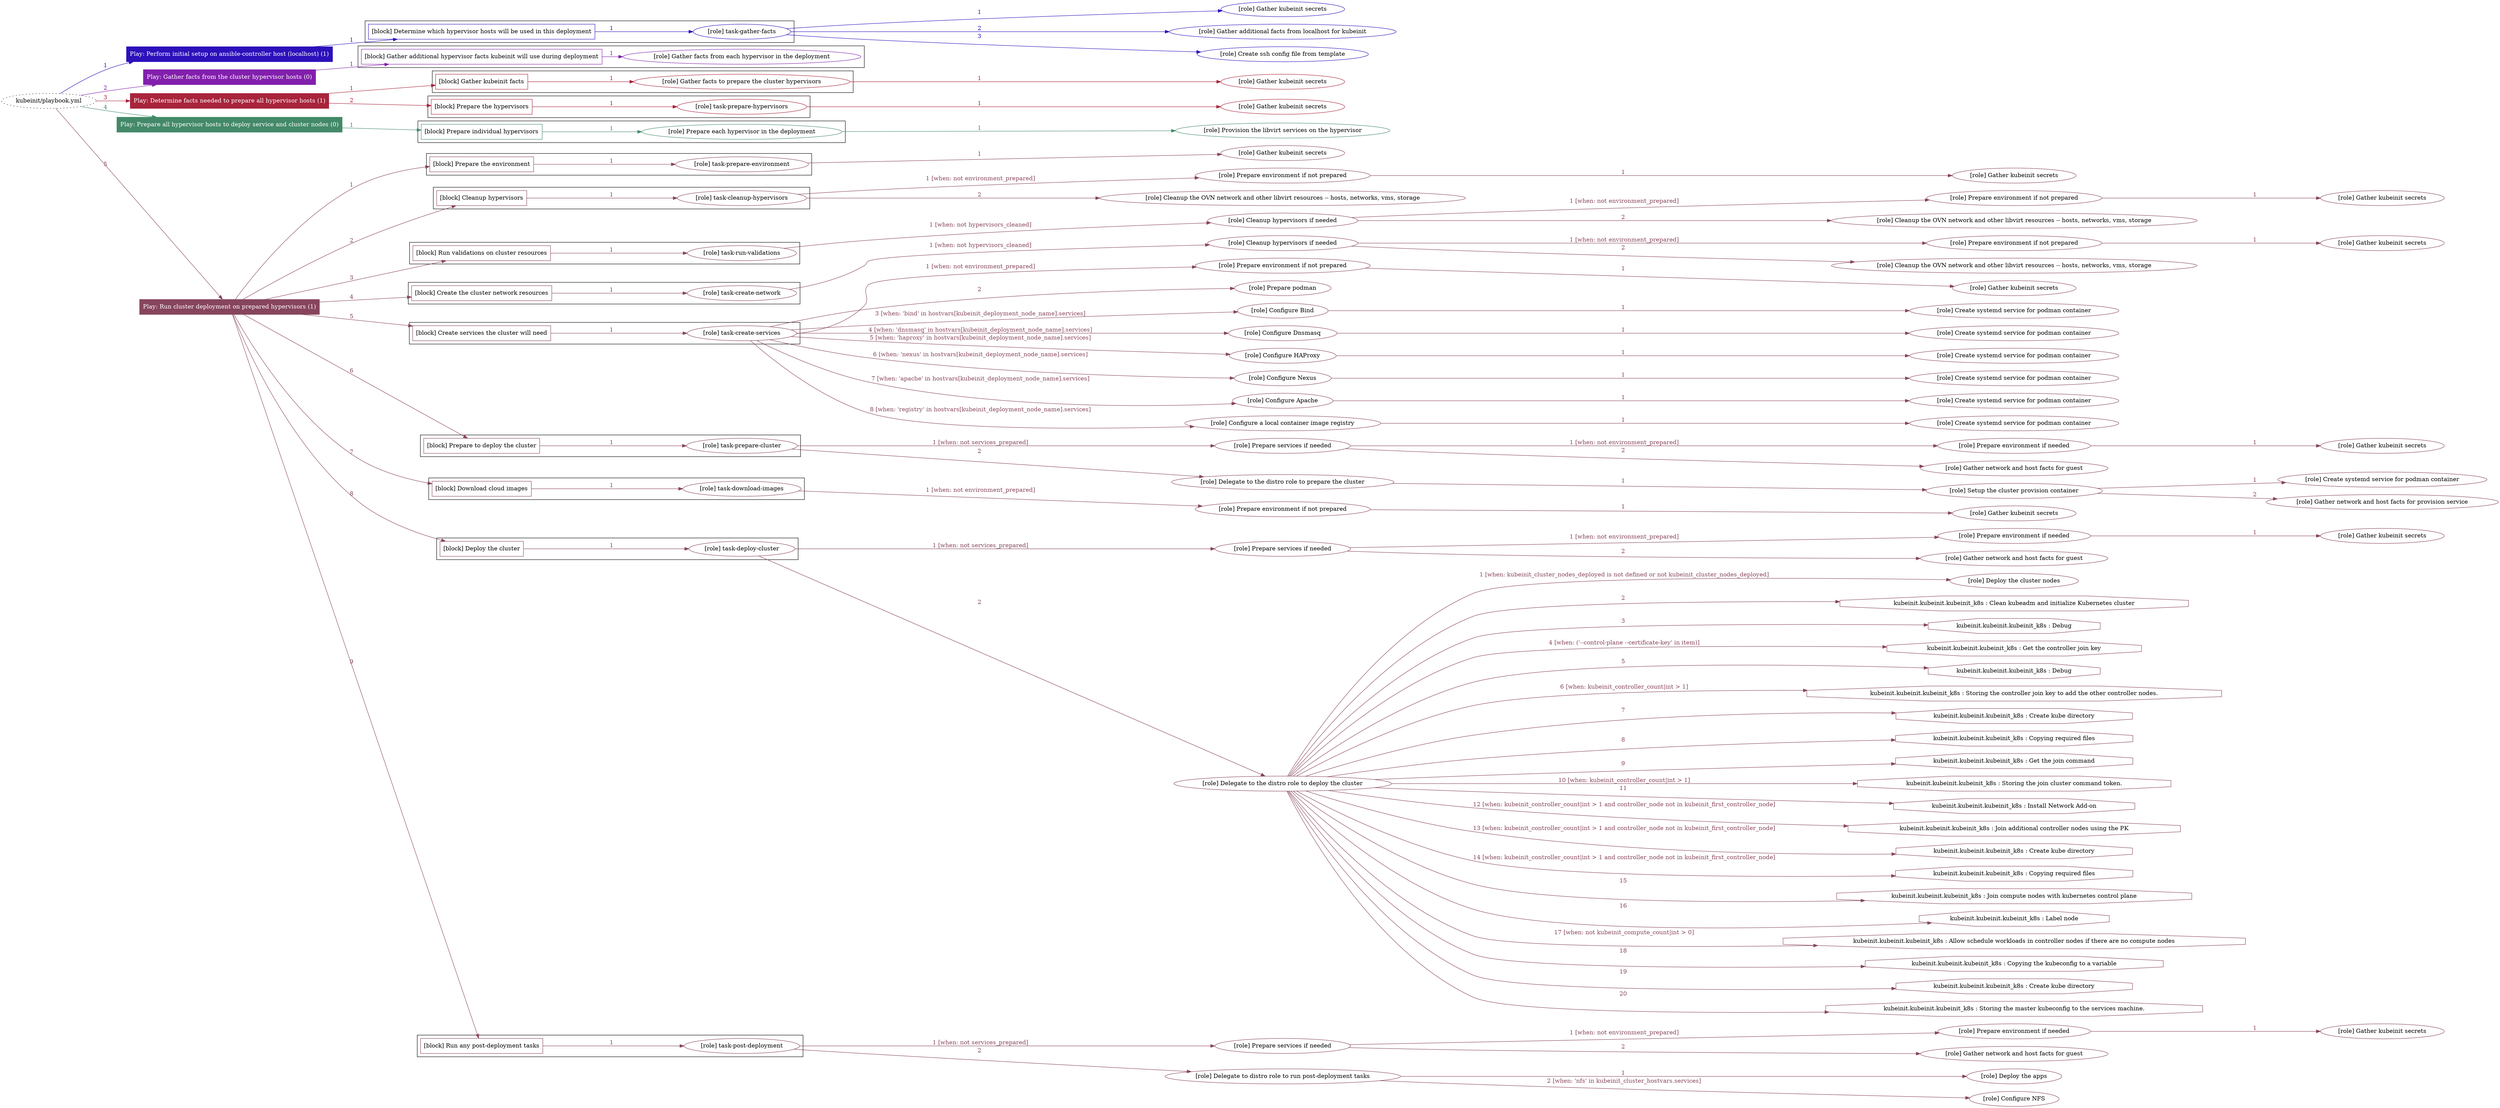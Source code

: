 digraph {
	graph [concentrate=true ordering=in rankdir=LR ratio=fill]
	edge [esep=5 sep=10]
	"kubeinit/playbook.yml" [URL="/home/runner/work/kubeinit/kubeinit/kubeinit/playbook.yml" id=playbook_2d83f5f8 style=dotted]
	play_a0d05fc1 [label="Play: Perform initial setup on ansible-controller host (localhost) (1)" URL="/home/runner/work/kubeinit/kubeinit/kubeinit/playbook.yml" color="#2c11bb" fontcolor="#ffffff" id=play_a0d05fc1 shape=box style=filled tooltip=localhost]
	"kubeinit/playbook.yml" -> play_a0d05fc1 [label="1 " color="#2c11bb" fontcolor="#2c11bb" id=edge_9d9f3044 labeltooltip="1 " tooltip="1 "]
	subgraph "Gather kubeinit secrets" {
		role_07b93424 [label="[role] Gather kubeinit secrets" URL="/home/runner/.ansible/collections/ansible_collections/kubeinit/kubeinit/roles/kubeinit_prepare/tasks/build_hypervisors_group.yml" color="#2c11bb" id=role_07b93424 tooltip="Gather kubeinit secrets"]
	}
	subgraph "Gather additional facts from localhost for kubeinit" {
		role_f9dc4fc7 [label="[role] Gather additional facts from localhost for kubeinit" URL="/home/runner/.ansible/collections/ansible_collections/kubeinit/kubeinit/roles/kubeinit_prepare/tasks/build_hypervisors_group.yml" color="#2c11bb" id=role_f9dc4fc7 tooltip="Gather additional facts from localhost for kubeinit"]
	}
	subgraph "Create ssh config file from template" {
		role_f15b24c5 [label="[role] Create ssh config file from template" URL="/home/runner/.ansible/collections/ansible_collections/kubeinit/kubeinit/roles/kubeinit_prepare/tasks/build_hypervisors_group.yml" color="#2c11bb" id=role_f15b24c5 tooltip="Create ssh config file from template"]
	}
	subgraph "task-gather-facts" {
		role_88dbc8b0 [label="[role] task-gather-facts" URL="/home/runner/work/kubeinit/kubeinit/kubeinit/playbook.yml" color="#2c11bb" id=role_88dbc8b0 tooltip="task-gather-facts"]
		role_88dbc8b0 -> role_07b93424 [label="1 " color="#2c11bb" fontcolor="#2c11bb" id=edge_a3c3baad labeltooltip="1 " tooltip="1 "]
		role_88dbc8b0 -> role_f9dc4fc7 [label="2 " color="#2c11bb" fontcolor="#2c11bb" id=edge_1ccc86f2 labeltooltip="2 " tooltip="2 "]
		role_88dbc8b0 -> role_f15b24c5 [label="3 " color="#2c11bb" fontcolor="#2c11bb" id=edge_7174a22e labeltooltip="3 " tooltip="3 "]
	}
	subgraph "Play: Perform initial setup on ansible-controller host (localhost) (1)" {
		play_a0d05fc1 -> block_1c32100d [label=1 color="#2c11bb" fontcolor="#2c11bb" id=edge_189b2ed3 labeltooltip=1 tooltip=1]
		subgraph cluster_block_1c32100d {
			block_1c32100d [label="[block] Determine which hypervisor hosts will be used in this deployment" URL="/home/runner/work/kubeinit/kubeinit/kubeinit/playbook.yml" color="#2c11bb" id=block_1c32100d labeltooltip="Determine which hypervisor hosts will be used in this deployment" shape=box tooltip="Determine which hypervisor hosts will be used in this deployment"]
			block_1c32100d -> role_88dbc8b0 [label="1 " color="#2c11bb" fontcolor="#2c11bb" id=edge_b20e49f1 labeltooltip="1 " tooltip="1 "]
		}
	}
	play_17e997bf [label="Play: Gather facts from the cluster hypervisor hosts (0)" URL="/home/runner/work/kubeinit/kubeinit/kubeinit/playbook.yml" color="#821fad" fontcolor="#ffffff" id=play_17e997bf shape=box style=filled tooltip="Play: Gather facts from the cluster hypervisor hosts (0)"]
	"kubeinit/playbook.yml" -> play_17e997bf [label="2 " color="#821fad" fontcolor="#821fad" id=edge_223d1815 labeltooltip="2 " tooltip="2 "]
	subgraph "Gather facts from each hypervisor in the deployment" {
		role_d5d0763c [label="[role] Gather facts from each hypervisor in the deployment" URL="/home/runner/work/kubeinit/kubeinit/kubeinit/playbook.yml" color="#821fad" id=role_d5d0763c tooltip="Gather facts from each hypervisor in the deployment"]
	}
	subgraph "Play: Gather facts from the cluster hypervisor hosts (0)" {
		play_17e997bf -> block_a56e9355 [label=1 color="#821fad" fontcolor="#821fad" id=edge_32e483e7 labeltooltip=1 tooltip=1]
		subgraph cluster_block_a56e9355 {
			block_a56e9355 [label="[block] Gather additional hypervisor facts kubeinit will use during deployment" URL="/home/runner/work/kubeinit/kubeinit/kubeinit/playbook.yml" color="#821fad" id=block_a56e9355 labeltooltip="Gather additional hypervisor facts kubeinit will use during deployment" shape=box tooltip="Gather additional hypervisor facts kubeinit will use during deployment"]
			block_a56e9355 -> role_d5d0763c [label="1 " color="#821fad" fontcolor="#821fad" id=edge_cf7925b8 labeltooltip="1 " tooltip="1 "]
		}
	}
	play_71b67faa [label="Play: Determine facts needed to prepare all hypervisor hosts (1)" URL="/home/runner/work/kubeinit/kubeinit/kubeinit/playbook.yml" color="#a8243b" fontcolor="#ffffff" id=play_71b67faa shape=box style=filled tooltip=localhost]
	"kubeinit/playbook.yml" -> play_71b67faa [label="3 " color="#a8243b" fontcolor="#a8243b" id=edge_5564cc2c labeltooltip="3 " tooltip="3 "]
	subgraph "Gather kubeinit secrets" {
		role_88f11e4b [label="[role] Gather kubeinit secrets" URL="/home/runner/.ansible/collections/ansible_collections/kubeinit/kubeinit/roles/kubeinit_prepare/tasks/gather_kubeinit_facts.yml" color="#a8243b" id=role_88f11e4b tooltip="Gather kubeinit secrets"]
	}
	subgraph "Gather facts to prepare the cluster hypervisors" {
		role_7e49c768 [label="[role] Gather facts to prepare the cluster hypervisors" URL="/home/runner/work/kubeinit/kubeinit/kubeinit/playbook.yml" color="#a8243b" id=role_7e49c768 tooltip="Gather facts to prepare the cluster hypervisors"]
		role_7e49c768 -> role_88f11e4b [label="1 " color="#a8243b" fontcolor="#a8243b" id=edge_661c7285 labeltooltip="1 " tooltip="1 "]
	}
	subgraph "Gather kubeinit secrets" {
		role_976cb02d [label="[role] Gather kubeinit secrets" URL="/home/runner/.ansible/collections/ansible_collections/kubeinit/kubeinit/roles/kubeinit_prepare/tasks/gather_kubeinit_facts.yml" color="#a8243b" id=role_976cb02d tooltip="Gather kubeinit secrets"]
	}
	subgraph "task-prepare-hypervisors" {
		role_a62a1781 [label="[role] task-prepare-hypervisors" URL="/home/runner/work/kubeinit/kubeinit/kubeinit/playbook.yml" color="#a8243b" id=role_a62a1781 tooltip="task-prepare-hypervisors"]
		role_a62a1781 -> role_976cb02d [label="1 " color="#a8243b" fontcolor="#a8243b" id=edge_6bc4a548 labeltooltip="1 " tooltip="1 "]
	}
	subgraph "Play: Determine facts needed to prepare all hypervisor hosts (1)" {
		play_71b67faa -> block_aa35049b [label=1 color="#a8243b" fontcolor="#a8243b" id=edge_b4bd4417 labeltooltip=1 tooltip=1]
		subgraph cluster_block_aa35049b {
			block_aa35049b [label="[block] Gather kubeinit facts" URL="/home/runner/work/kubeinit/kubeinit/kubeinit/playbook.yml" color="#a8243b" id=block_aa35049b labeltooltip="Gather kubeinit facts" shape=box tooltip="Gather kubeinit facts"]
			block_aa35049b -> role_7e49c768 [label="1 " color="#a8243b" fontcolor="#a8243b" id=edge_fa7bc502 labeltooltip="1 " tooltip="1 "]
		}
		play_71b67faa -> block_faebf6f5 [label=2 color="#a8243b" fontcolor="#a8243b" id=edge_3fd60c9f labeltooltip=2 tooltip=2]
		subgraph cluster_block_faebf6f5 {
			block_faebf6f5 [label="[block] Prepare the hypervisors" URL="/home/runner/work/kubeinit/kubeinit/kubeinit/playbook.yml" color="#a8243b" id=block_faebf6f5 labeltooltip="Prepare the hypervisors" shape=box tooltip="Prepare the hypervisors"]
			block_faebf6f5 -> role_a62a1781 [label="1 " color="#a8243b" fontcolor="#a8243b" id=edge_b4c33ad2 labeltooltip="1 " tooltip="1 "]
		}
	}
	play_c5869bae [label="Play: Prepare all hypervisor hosts to deploy service and cluster nodes (0)" URL="/home/runner/work/kubeinit/kubeinit/kubeinit/playbook.yml" color="#438969" fontcolor="#ffffff" id=play_c5869bae shape=box style=filled tooltip="Play: Prepare all hypervisor hosts to deploy service and cluster nodes (0)"]
	"kubeinit/playbook.yml" -> play_c5869bae [label="4 " color="#438969" fontcolor="#438969" id=edge_8ce2dd33 labeltooltip="4 " tooltip="4 "]
	subgraph "Provision the libvirt services on the hypervisor" {
		role_17af43ba [label="[role] Provision the libvirt services on the hypervisor" URL="/home/runner/.ansible/collections/ansible_collections/kubeinit/kubeinit/roles/kubeinit_prepare/tasks/prepare_hypervisor.yml" color="#438969" id=role_17af43ba tooltip="Provision the libvirt services on the hypervisor"]
	}
	subgraph "Prepare each hypervisor in the deployment" {
		role_9976ccf7 [label="[role] Prepare each hypervisor in the deployment" URL="/home/runner/work/kubeinit/kubeinit/kubeinit/playbook.yml" color="#438969" id=role_9976ccf7 tooltip="Prepare each hypervisor in the deployment"]
		role_9976ccf7 -> role_17af43ba [label="1 " color="#438969" fontcolor="#438969" id=edge_01e0f889 labeltooltip="1 " tooltip="1 "]
	}
	subgraph "Play: Prepare all hypervisor hosts to deploy service and cluster nodes (0)" {
		play_c5869bae -> block_ce6047bc [label=1 color="#438969" fontcolor="#438969" id=edge_056b8d0b labeltooltip=1 tooltip=1]
		subgraph cluster_block_ce6047bc {
			block_ce6047bc [label="[block] Prepare individual hypervisors" URL="/home/runner/work/kubeinit/kubeinit/kubeinit/playbook.yml" color="#438969" id=block_ce6047bc labeltooltip="Prepare individual hypervisors" shape=box tooltip="Prepare individual hypervisors"]
			block_ce6047bc -> role_9976ccf7 [label="1 " color="#438969" fontcolor="#438969" id=edge_43ffd4bf labeltooltip="1 " tooltip="1 "]
		}
	}
	play_f0c3fc6c [label="Play: Run cluster deployment on prepared hypervisors (1)" URL="/home/runner/work/kubeinit/kubeinit/kubeinit/playbook.yml" color="#87455d" fontcolor="#ffffff" id=play_f0c3fc6c shape=box style=filled tooltip=localhost]
	"kubeinit/playbook.yml" -> play_f0c3fc6c [label="5 " color="#87455d" fontcolor="#87455d" id=edge_36c75e38 labeltooltip="5 " tooltip="5 "]
	subgraph "Gather kubeinit secrets" {
		role_1e14e89e [label="[role] Gather kubeinit secrets" URL="/home/runner/.ansible/collections/ansible_collections/kubeinit/kubeinit/roles/kubeinit_prepare/tasks/gather_kubeinit_facts.yml" color="#87455d" id=role_1e14e89e tooltip="Gather kubeinit secrets"]
	}
	subgraph "task-prepare-environment" {
		role_b7025a02 [label="[role] task-prepare-environment" URL="/home/runner/work/kubeinit/kubeinit/kubeinit/playbook.yml" color="#87455d" id=role_b7025a02 tooltip="task-prepare-environment"]
		role_b7025a02 -> role_1e14e89e [label="1 " color="#87455d" fontcolor="#87455d" id=edge_42e0fbcc labeltooltip="1 " tooltip="1 "]
	}
	subgraph "Gather kubeinit secrets" {
		role_249eaa68 [label="[role] Gather kubeinit secrets" URL="/home/runner/.ansible/collections/ansible_collections/kubeinit/kubeinit/roles/kubeinit_prepare/tasks/gather_kubeinit_facts.yml" color="#87455d" id=role_249eaa68 tooltip="Gather kubeinit secrets"]
	}
	subgraph "Prepare environment if not prepared" {
		role_7909e785 [label="[role] Prepare environment if not prepared" URL="/home/runner/.ansible/collections/ansible_collections/kubeinit/kubeinit/roles/kubeinit_prepare/tasks/cleanup_hypervisors.yml" color="#87455d" id=role_7909e785 tooltip="Prepare environment if not prepared"]
		role_7909e785 -> role_249eaa68 [label="1 " color="#87455d" fontcolor="#87455d" id=edge_10490833 labeltooltip="1 " tooltip="1 "]
	}
	subgraph "Cleanup the OVN network and other libvirt resources -- hosts, networks, vms, storage" {
		role_1281aa59 [label="[role] Cleanup the OVN network and other libvirt resources -- hosts, networks, vms, storage" URL="/home/runner/.ansible/collections/ansible_collections/kubeinit/kubeinit/roles/kubeinit_prepare/tasks/cleanup_hypervisors.yml" color="#87455d" id=role_1281aa59 tooltip="Cleanup the OVN network and other libvirt resources -- hosts, networks, vms, storage"]
	}
	subgraph "task-cleanup-hypervisors" {
		role_3ea5ff71 [label="[role] task-cleanup-hypervisors" URL="/home/runner/work/kubeinit/kubeinit/kubeinit/playbook.yml" color="#87455d" id=role_3ea5ff71 tooltip="task-cleanup-hypervisors"]
		role_3ea5ff71 -> role_7909e785 [label="1 [when: not environment_prepared]" color="#87455d" fontcolor="#87455d" id=edge_0cf61f71 labeltooltip="1 [when: not environment_prepared]" tooltip="1 [when: not environment_prepared]"]
		role_3ea5ff71 -> role_1281aa59 [label="2 " color="#87455d" fontcolor="#87455d" id=edge_d0452245 labeltooltip="2 " tooltip="2 "]
	}
	subgraph "Gather kubeinit secrets" {
		role_18e1bf4e [label="[role] Gather kubeinit secrets" URL="/home/runner/.ansible/collections/ansible_collections/kubeinit/kubeinit/roles/kubeinit_prepare/tasks/gather_kubeinit_facts.yml" color="#87455d" id=role_18e1bf4e tooltip="Gather kubeinit secrets"]
	}
	subgraph "Prepare environment if not prepared" {
		role_b19ea9b7 [label="[role] Prepare environment if not prepared" URL="/home/runner/.ansible/collections/ansible_collections/kubeinit/kubeinit/roles/kubeinit_prepare/tasks/cleanup_hypervisors.yml" color="#87455d" id=role_b19ea9b7 tooltip="Prepare environment if not prepared"]
		role_b19ea9b7 -> role_18e1bf4e [label="1 " color="#87455d" fontcolor="#87455d" id=edge_ba159e46 labeltooltip="1 " tooltip="1 "]
	}
	subgraph "Cleanup the OVN network and other libvirt resources -- hosts, networks, vms, storage" {
		role_ca7a7bbb [label="[role] Cleanup the OVN network and other libvirt resources -- hosts, networks, vms, storage" URL="/home/runner/.ansible/collections/ansible_collections/kubeinit/kubeinit/roles/kubeinit_prepare/tasks/cleanup_hypervisors.yml" color="#87455d" id=role_ca7a7bbb tooltip="Cleanup the OVN network and other libvirt resources -- hosts, networks, vms, storage"]
	}
	subgraph "Cleanup hypervisors if needed" {
		role_250c5044 [label="[role] Cleanup hypervisors if needed" URL="/home/runner/.ansible/collections/ansible_collections/kubeinit/kubeinit/roles/kubeinit_validations/tasks/main.yml" color="#87455d" id=role_250c5044 tooltip="Cleanup hypervisors if needed"]
		role_250c5044 -> role_b19ea9b7 [label="1 [when: not environment_prepared]" color="#87455d" fontcolor="#87455d" id=edge_ff9fc630 labeltooltip="1 [when: not environment_prepared]" tooltip="1 [when: not environment_prepared]"]
		role_250c5044 -> role_ca7a7bbb [label="2 " color="#87455d" fontcolor="#87455d" id=edge_a2e4f35f labeltooltip="2 " tooltip="2 "]
	}
	subgraph "task-run-validations" {
		role_fdb98211 [label="[role] task-run-validations" URL="/home/runner/work/kubeinit/kubeinit/kubeinit/playbook.yml" color="#87455d" id=role_fdb98211 tooltip="task-run-validations"]
		role_fdb98211 -> role_250c5044 [label="1 [when: not hypervisors_cleaned]" color="#87455d" fontcolor="#87455d" id=edge_d8047177 labeltooltip="1 [when: not hypervisors_cleaned]" tooltip="1 [when: not hypervisors_cleaned]"]
	}
	subgraph "Gather kubeinit secrets" {
		role_28e44fe8 [label="[role] Gather kubeinit secrets" URL="/home/runner/.ansible/collections/ansible_collections/kubeinit/kubeinit/roles/kubeinit_prepare/tasks/gather_kubeinit_facts.yml" color="#87455d" id=role_28e44fe8 tooltip="Gather kubeinit secrets"]
	}
	subgraph "Prepare environment if not prepared" {
		role_b2a8ca9d [label="[role] Prepare environment if not prepared" URL="/home/runner/.ansible/collections/ansible_collections/kubeinit/kubeinit/roles/kubeinit_prepare/tasks/cleanup_hypervisors.yml" color="#87455d" id=role_b2a8ca9d tooltip="Prepare environment if not prepared"]
		role_b2a8ca9d -> role_28e44fe8 [label="1 " color="#87455d" fontcolor="#87455d" id=edge_44a372cd labeltooltip="1 " tooltip="1 "]
	}
	subgraph "Cleanup the OVN network and other libvirt resources -- hosts, networks, vms, storage" {
		role_68dea7cd [label="[role] Cleanup the OVN network and other libvirt resources -- hosts, networks, vms, storage" URL="/home/runner/.ansible/collections/ansible_collections/kubeinit/kubeinit/roles/kubeinit_prepare/tasks/cleanup_hypervisors.yml" color="#87455d" id=role_68dea7cd tooltip="Cleanup the OVN network and other libvirt resources -- hosts, networks, vms, storage"]
	}
	subgraph "Cleanup hypervisors if needed" {
		role_f7398678 [label="[role] Cleanup hypervisors if needed" URL="/home/runner/.ansible/collections/ansible_collections/kubeinit/kubeinit/roles/kubeinit_libvirt/tasks/create_network.yml" color="#87455d" id=role_f7398678 tooltip="Cleanup hypervisors if needed"]
		role_f7398678 -> role_b2a8ca9d [label="1 [when: not environment_prepared]" color="#87455d" fontcolor="#87455d" id=edge_0d3c263e labeltooltip="1 [when: not environment_prepared]" tooltip="1 [when: not environment_prepared]"]
		role_f7398678 -> role_68dea7cd [label="2 " color="#87455d" fontcolor="#87455d" id=edge_d45b5b75 labeltooltip="2 " tooltip="2 "]
	}
	subgraph "task-create-network" {
		role_1bbddc85 [label="[role] task-create-network" URL="/home/runner/work/kubeinit/kubeinit/kubeinit/playbook.yml" color="#87455d" id=role_1bbddc85 tooltip="task-create-network"]
		role_1bbddc85 -> role_f7398678 [label="1 [when: not hypervisors_cleaned]" color="#87455d" fontcolor="#87455d" id=edge_7b99cd75 labeltooltip="1 [when: not hypervisors_cleaned]" tooltip="1 [when: not hypervisors_cleaned]"]
	}
	subgraph "Gather kubeinit secrets" {
		role_2a0a2b44 [label="[role] Gather kubeinit secrets" URL="/home/runner/.ansible/collections/ansible_collections/kubeinit/kubeinit/roles/kubeinit_prepare/tasks/gather_kubeinit_facts.yml" color="#87455d" id=role_2a0a2b44 tooltip="Gather kubeinit secrets"]
	}
	subgraph "Prepare environment if not prepared" {
		role_4959ac94 [label="[role] Prepare environment if not prepared" URL="/home/runner/.ansible/collections/ansible_collections/kubeinit/kubeinit/roles/kubeinit_services/tasks/main.yml" color="#87455d" id=role_4959ac94 tooltip="Prepare environment if not prepared"]
		role_4959ac94 -> role_2a0a2b44 [label="1 " color="#87455d" fontcolor="#87455d" id=edge_6a7df747 labeltooltip="1 " tooltip="1 "]
	}
	subgraph "Prepare podman" {
		role_34e40f04 [label="[role] Prepare podman" URL="/home/runner/.ansible/collections/ansible_collections/kubeinit/kubeinit/roles/kubeinit_services/tasks/00_create_service_pod.yml" color="#87455d" id=role_34e40f04 tooltip="Prepare podman"]
	}
	subgraph "Create systemd service for podman container" {
		role_907a5093 [label="[role] Create systemd service for podman container" URL="/home/runner/.ansible/collections/ansible_collections/kubeinit/kubeinit/roles/kubeinit_bind/tasks/main.yml" color="#87455d" id=role_907a5093 tooltip="Create systemd service for podman container"]
	}
	subgraph "Configure Bind" {
		role_dd2b18e3 [label="[role] Configure Bind" URL="/home/runner/.ansible/collections/ansible_collections/kubeinit/kubeinit/roles/kubeinit_services/tasks/start_services_containers.yml" color="#87455d" id=role_dd2b18e3 tooltip="Configure Bind"]
		role_dd2b18e3 -> role_907a5093 [label="1 " color="#87455d" fontcolor="#87455d" id=edge_7253886a labeltooltip="1 " tooltip="1 "]
	}
	subgraph "Create systemd service for podman container" {
		role_a87d240c [label="[role] Create systemd service for podman container" URL="/home/runner/.ansible/collections/ansible_collections/kubeinit/kubeinit/roles/kubeinit_dnsmasq/tasks/main.yml" color="#87455d" id=role_a87d240c tooltip="Create systemd service for podman container"]
	}
	subgraph "Configure Dnsmasq" {
		role_152dcb97 [label="[role] Configure Dnsmasq" URL="/home/runner/.ansible/collections/ansible_collections/kubeinit/kubeinit/roles/kubeinit_services/tasks/start_services_containers.yml" color="#87455d" id=role_152dcb97 tooltip="Configure Dnsmasq"]
		role_152dcb97 -> role_a87d240c [label="1 " color="#87455d" fontcolor="#87455d" id=edge_027ce12c labeltooltip="1 " tooltip="1 "]
	}
	subgraph "Create systemd service for podman container" {
		role_ce5a932d [label="[role] Create systemd service for podman container" URL="/home/runner/.ansible/collections/ansible_collections/kubeinit/kubeinit/roles/kubeinit_haproxy/tasks/main.yml" color="#87455d" id=role_ce5a932d tooltip="Create systemd service for podman container"]
	}
	subgraph "Configure HAProxy" {
		role_57060485 [label="[role] Configure HAProxy" URL="/home/runner/.ansible/collections/ansible_collections/kubeinit/kubeinit/roles/kubeinit_services/tasks/start_services_containers.yml" color="#87455d" id=role_57060485 tooltip="Configure HAProxy"]
		role_57060485 -> role_ce5a932d [label="1 " color="#87455d" fontcolor="#87455d" id=edge_ae6523a4 labeltooltip="1 " tooltip="1 "]
	}
	subgraph "Create systemd service for podman container" {
		role_3d9a2b94 [label="[role] Create systemd service for podman container" URL="/home/runner/.ansible/collections/ansible_collections/kubeinit/kubeinit/roles/kubeinit_nexus/tasks/main.yml" color="#87455d" id=role_3d9a2b94 tooltip="Create systemd service for podman container"]
	}
	subgraph "Configure Nexus" {
		role_42154571 [label="[role] Configure Nexus" URL="/home/runner/.ansible/collections/ansible_collections/kubeinit/kubeinit/roles/kubeinit_services/tasks/start_services_containers.yml" color="#87455d" id=role_42154571 tooltip="Configure Nexus"]
		role_42154571 -> role_3d9a2b94 [label="1 " color="#87455d" fontcolor="#87455d" id=edge_ab90239c labeltooltip="1 " tooltip="1 "]
	}
	subgraph "Create systemd service for podman container" {
		role_38711854 [label="[role] Create systemd service for podman container" URL="/home/runner/.ansible/collections/ansible_collections/kubeinit/kubeinit/roles/kubeinit_apache/tasks/main.yml" color="#87455d" id=role_38711854 tooltip="Create systemd service for podman container"]
	}
	subgraph "Configure Apache" {
		role_ae2323f5 [label="[role] Configure Apache" URL="/home/runner/.ansible/collections/ansible_collections/kubeinit/kubeinit/roles/kubeinit_services/tasks/start_services_containers.yml" color="#87455d" id=role_ae2323f5 tooltip="Configure Apache"]
		role_ae2323f5 -> role_38711854 [label="1 " color="#87455d" fontcolor="#87455d" id=edge_49d1a231 labeltooltip="1 " tooltip="1 "]
	}
	subgraph "Create systemd service for podman container" {
		role_46827c78 [label="[role] Create systemd service for podman container" URL="/home/runner/.ansible/collections/ansible_collections/kubeinit/kubeinit/roles/kubeinit_registry/tasks/main.yml" color="#87455d" id=role_46827c78 tooltip="Create systemd service for podman container"]
	}
	subgraph "Configure a local container image registry" {
		role_0db768c0 [label="[role] Configure a local container image registry" URL="/home/runner/.ansible/collections/ansible_collections/kubeinit/kubeinit/roles/kubeinit_services/tasks/start_services_containers.yml" color="#87455d" id=role_0db768c0 tooltip="Configure a local container image registry"]
		role_0db768c0 -> role_46827c78 [label="1 " color="#87455d" fontcolor="#87455d" id=edge_0c274170 labeltooltip="1 " tooltip="1 "]
	}
	subgraph "task-create-services" {
		role_8b36f7c0 [label="[role] task-create-services" URL="/home/runner/work/kubeinit/kubeinit/kubeinit/playbook.yml" color="#87455d" id=role_8b36f7c0 tooltip="task-create-services"]
		role_8b36f7c0 -> role_4959ac94 [label="1 [when: not environment_prepared]" color="#87455d" fontcolor="#87455d" id=edge_4fbfa636 labeltooltip="1 [when: not environment_prepared]" tooltip="1 [when: not environment_prepared]"]
		role_8b36f7c0 -> role_34e40f04 [label="2 " color="#87455d" fontcolor="#87455d" id=edge_94a586f4 labeltooltip="2 " tooltip="2 "]
		role_8b36f7c0 -> role_dd2b18e3 [label="3 [when: 'bind' in hostvars[kubeinit_deployment_node_name].services]" color="#87455d" fontcolor="#87455d" id=edge_7c8409b7 labeltooltip="3 [when: 'bind' in hostvars[kubeinit_deployment_node_name].services]" tooltip="3 [when: 'bind' in hostvars[kubeinit_deployment_node_name].services]"]
		role_8b36f7c0 -> role_152dcb97 [label="4 [when: 'dnsmasq' in hostvars[kubeinit_deployment_node_name].services]" color="#87455d" fontcolor="#87455d" id=edge_1f2e92e8 labeltooltip="4 [when: 'dnsmasq' in hostvars[kubeinit_deployment_node_name].services]" tooltip="4 [when: 'dnsmasq' in hostvars[kubeinit_deployment_node_name].services]"]
		role_8b36f7c0 -> role_57060485 [label="5 [when: 'haproxy' in hostvars[kubeinit_deployment_node_name].services]" color="#87455d" fontcolor="#87455d" id=edge_2a129317 labeltooltip="5 [when: 'haproxy' in hostvars[kubeinit_deployment_node_name].services]" tooltip="5 [when: 'haproxy' in hostvars[kubeinit_deployment_node_name].services]"]
		role_8b36f7c0 -> role_42154571 [label="6 [when: 'nexus' in hostvars[kubeinit_deployment_node_name].services]" color="#87455d" fontcolor="#87455d" id=edge_effc850a labeltooltip="6 [when: 'nexus' in hostvars[kubeinit_deployment_node_name].services]" tooltip="6 [when: 'nexus' in hostvars[kubeinit_deployment_node_name].services]"]
		role_8b36f7c0 -> role_ae2323f5 [label="7 [when: 'apache' in hostvars[kubeinit_deployment_node_name].services]" color="#87455d" fontcolor="#87455d" id=edge_de236df6 labeltooltip="7 [when: 'apache' in hostvars[kubeinit_deployment_node_name].services]" tooltip="7 [when: 'apache' in hostvars[kubeinit_deployment_node_name].services]"]
		role_8b36f7c0 -> role_0db768c0 [label="8 [when: 'registry' in hostvars[kubeinit_deployment_node_name].services]" color="#87455d" fontcolor="#87455d" id=edge_83f81081 labeltooltip="8 [when: 'registry' in hostvars[kubeinit_deployment_node_name].services]" tooltip="8 [when: 'registry' in hostvars[kubeinit_deployment_node_name].services]"]
	}
	subgraph "Gather kubeinit secrets" {
		role_a3614284 [label="[role] Gather kubeinit secrets" URL="/home/runner/.ansible/collections/ansible_collections/kubeinit/kubeinit/roles/kubeinit_prepare/tasks/gather_kubeinit_facts.yml" color="#87455d" id=role_a3614284 tooltip="Gather kubeinit secrets"]
	}
	subgraph "Prepare environment if needed" {
		role_4ec61874 [label="[role] Prepare environment if needed" URL="/home/runner/.ansible/collections/ansible_collections/kubeinit/kubeinit/roles/kubeinit_services/tasks/prepare_services.yml" color="#87455d" id=role_4ec61874 tooltip="Prepare environment if needed"]
		role_4ec61874 -> role_a3614284 [label="1 " color="#87455d" fontcolor="#87455d" id=edge_dc8fb2a1 labeltooltip="1 " tooltip="1 "]
	}
	subgraph "Gather network and host facts for guest" {
		role_724cc511 [label="[role] Gather network and host facts for guest" URL="/home/runner/.ansible/collections/ansible_collections/kubeinit/kubeinit/roles/kubeinit_services/tasks/prepare_services.yml" color="#87455d" id=role_724cc511 tooltip="Gather network and host facts for guest"]
	}
	subgraph "Prepare services if needed" {
		role_36ab160c [label="[role] Prepare services if needed" URL="/home/runner/.ansible/collections/ansible_collections/kubeinit/kubeinit/roles/kubeinit_prepare/tasks/prepare_cluster.yml" color="#87455d" id=role_36ab160c tooltip="Prepare services if needed"]
		role_36ab160c -> role_4ec61874 [label="1 [when: not environment_prepared]" color="#87455d" fontcolor="#87455d" id=edge_d99b6975 labeltooltip="1 [when: not environment_prepared]" tooltip="1 [when: not environment_prepared]"]
		role_36ab160c -> role_724cc511 [label="2 " color="#87455d" fontcolor="#87455d" id=edge_9f3b45d4 labeltooltip="2 " tooltip="2 "]
	}
	subgraph "Create systemd service for podman container" {
		role_76a33267 [label="[role] Create systemd service for podman container" URL="/home/runner/.ansible/collections/ansible_collections/kubeinit/kubeinit/roles/kubeinit_services/tasks/create_provision_container.yml" color="#87455d" id=role_76a33267 tooltip="Create systemd service for podman container"]
	}
	subgraph "Gather network and host facts for provision service" {
		role_ebd53feb [label="[role] Gather network and host facts for provision service" URL="/home/runner/.ansible/collections/ansible_collections/kubeinit/kubeinit/roles/kubeinit_services/tasks/create_provision_container.yml" color="#87455d" id=role_ebd53feb tooltip="Gather network and host facts for provision service"]
	}
	subgraph "Setup the cluster provision container" {
		role_c14c071a [label="[role] Setup the cluster provision container" URL="/home/runner/.ansible/collections/ansible_collections/kubeinit/kubeinit/roles/kubeinit_k8s/tasks/prepare_cluster.yml" color="#87455d" id=role_c14c071a tooltip="Setup the cluster provision container"]
		role_c14c071a -> role_76a33267 [label="1 " color="#87455d" fontcolor="#87455d" id=edge_530dd44e labeltooltip="1 " tooltip="1 "]
		role_c14c071a -> role_ebd53feb [label="2 " color="#87455d" fontcolor="#87455d" id=edge_ed73cab5 labeltooltip="2 " tooltip="2 "]
	}
	subgraph "Delegate to the distro role to prepare the cluster" {
		role_c5c9c3ba [label="[role] Delegate to the distro role to prepare the cluster" URL="/home/runner/.ansible/collections/ansible_collections/kubeinit/kubeinit/roles/kubeinit_prepare/tasks/prepare_cluster.yml" color="#87455d" id=role_c5c9c3ba tooltip="Delegate to the distro role to prepare the cluster"]
		role_c5c9c3ba -> role_c14c071a [label="1 " color="#87455d" fontcolor="#87455d" id=edge_4c2a5136 labeltooltip="1 " tooltip="1 "]
	}
	subgraph "task-prepare-cluster" {
		role_18114018 [label="[role] task-prepare-cluster" URL="/home/runner/work/kubeinit/kubeinit/kubeinit/playbook.yml" color="#87455d" id=role_18114018 tooltip="task-prepare-cluster"]
		role_18114018 -> role_36ab160c [label="1 [when: not services_prepared]" color="#87455d" fontcolor="#87455d" id=edge_b7a1bf4f labeltooltip="1 [when: not services_prepared]" tooltip="1 [when: not services_prepared]"]
		role_18114018 -> role_c5c9c3ba [label="2 " color="#87455d" fontcolor="#87455d" id=edge_b1d93867 labeltooltip="2 " tooltip="2 "]
	}
	subgraph "Gather kubeinit secrets" {
		role_9d6467cb [label="[role] Gather kubeinit secrets" URL="/home/runner/.ansible/collections/ansible_collections/kubeinit/kubeinit/roles/kubeinit_prepare/tasks/gather_kubeinit_facts.yml" color="#87455d" id=role_9d6467cb tooltip="Gather kubeinit secrets"]
	}
	subgraph "Prepare environment if not prepared" {
		role_ceec6836 [label="[role] Prepare environment if not prepared" URL="/home/runner/.ansible/collections/ansible_collections/kubeinit/kubeinit/roles/kubeinit_libvirt/tasks/download_cloud_images.yml" color="#87455d" id=role_ceec6836 tooltip="Prepare environment if not prepared"]
		role_ceec6836 -> role_9d6467cb [label="1 " color="#87455d" fontcolor="#87455d" id=edge_86da2846 labeltooltip="1 " tooltip="1 "]
	}
	subgraph "task-download-images" {
		role_3307d497 [label="[role] task-download-images" URL="/home/runner/work/kubeinit/kubeinit/kubeinit/playbook.yml" color="#87455d" id=role_3307d497 tooltip="task-download-images"]
		role_3307d497 -> role_ceec6836 [label="1 [when: not environment_prepared]" color="#87455d" fontcolor="#87455d" id=edge_030938f1 labeltooltip="1 [when: not environment_prepared]" tooltip="1 [when: not environment_prepared]"]
	}
	subgraph "Gather kubeinit secrets" {
		role_748c0bb0 [label="[role] Gather kubeinit secrets" URL="/home/runner/.ansible/collections/ansible_collections/kubeinit/kubeinit/roles/kubeinit_prepare/tasks/gather_kubeinit_facts.yml" color="#87455d" id=role_748c0bb0 tooltip="Gather kubeinit secrets"]
	}
	subgraph "Prepare environment if needed" {
		role_771ded1c [label="[role] Prepare environment if needed" URL="/home/runner/.ansible/collections/ansible_collections/kubeinit/kubeinit/roles/kubeinit_services/tasks/prepare_services.yml" color="#87455d" id=role_771ded1c tooltip="Prepare environment if needed"]
		role_771ded1c -> role_748c0bb0 [label="1 " color="#87455d" fontcolor="#87455d" id=edge_953099d1 labeltooltip="1 " tooltip="1 "]
	}
	subgraph "Gather network and host facts for guest" {
		role_9b0f2b7e [label="[role] Gather network and host facts for guest" URL="/home/runner/.ansible/collections/ansible_collections/kubeinit/kubeinit/roles/kubeinit_services/tasks/prepare_services.yml" color="#87455d" id=role_9b0f2b7e tooltip="Gather network and host facts for guest"]
	}
	subgraph "Prepare services if needed" {
		role_29828cf3 [label="[role] Prepare services if needed" URL="/home/runner/.ansible/collections/ansible_collections/kubeinit/kubeinit/roles/kubeinit_prepare/tasks/deploy_cluster.yml" color="#87455d" id=role_29828cf3 tooltip="Prepare services if needed"]
		role_29828cf3 -> role_771ded1c [label="1 [when: not environment_prepared]" color="#87455d" fontcolor="#87455d" id=edge_be4b58df labeltooltip="1 [when: not environment_prepared]" tooltip="1 [when: not environment_prepared]"]
		role_29828cf3 -> role_9b0f2b7e [label="2 " color="#87455d" fontcolor="#87455d" id=edge_fd8ecf9f labeltooltip="2 " tooltip="2 "]
	}
	subgraph "Deploy the cluster nodes" {
		role_72c81db1 [label="[role] Deploy the cluster nodes" URL="/home/runner/.ansible/collections/ansible_collections/kubeinit/kubeinit/roles/kubeinit_k8s/tasks/main.yml" color="#87455d" id=role_72c81db1 tooltip="Deploy the cluster nodes"]
	}
	subgraph "Delegate to the distro role to deploy the cluster" {
		role_bab1c585 [label="[role] Delegate to the distro role to deploy the cluster" URL="/home/runner/.ansible/collections/ansible_collections/kubeinit/kubeinit/roles/kubeinit_prepare/tasks/deploy_cluster.yml" color="#87455d" id=role_bab1c585 tooltip="Delegate to the distro role to deploy the cluster"]
		role_bab1c585 -> role_72c81db1 [label="1 [when: kubeinit_cluster_nodes_deployed is not defined or not kubeinit_cluster_nodes_deployed]" color="#87455d" fontcolor="#87455d" id=edge_0f2dfcc9 labeltooltip="1 [when: kubeinit_cluster_nodes_deployed is not defined or not kubeinit_cluster_nodes_deployed]" tooltip="1 [when: kubeinit_cluster_nodes_deployed is not defined or not kubeinit_cluster_nodes_deployed]"]
		task_748618a7 [label="kubeinit.kubeinit.kubeinit_k8s : Clean kubeadm and initialize Kubernetes cluster" URL="/home/runner/.ansible/collections/ansible_collections/kubeinit/kubeinit/roles/kubeinit_k8s/tasks/main.yml" color="#87455d" id=task_748618a7 shape=octagon tooltip="kubeinit.kubeinit.kubeinit_k8s : Clean kubeadm and initialize Kubernetes cluster"]
		role_bab1c585 -> task_748618a7 [label="2 " color="#87455d" fontcolor="#87455d" id=edge_d766c6b3 labeltooltip="2 " tooltip="2 "]
		task_1d0ee9c8 [label="kubeinit.kubeinit.kubeinit_k8s : Debug" URL="/home/runner/.ansible/collections/ansible_collections/kubeinit/kubeinit/roles/kubeinit_k8s/tasks/main.yml" color="#87455d" id=task_1d0ee9c8 shape=octagon tooltip="kubeinit.kubeinit.kubeinit_k8s : Debug"]
		role_bab1c585 -> task_1d0ee9c8 [label="3 " color="#87455d" fontcolor="#87455d" id=edge_b922e4ff labeltooltip="3 " tooltip="3 "]
		task_e490d891 [label="kubeinit.kubeinit.kubeinit_k8s : Get the controller join key" URL="/home/runner/.ansible/collections/ansible_collections/kubeinit/kubeinit/roles/kubeinit_k8s/tasks/main.yml" color="#87455d" id=task_e490d891 shape=octagon tooltip="kubeinit.kubeinit.kubeinit_k8s : Get the controller join key"]
		role_bab1c585 -> task_e490d891 [label="4 [when: ('--control-plane --certificate-key' in item)]" color="#87455d" fontcolor="#87455d" id=edge_ca077525 labeltooltip="4 [when: ('--control-plane --certificate-key' in item)]" tooltip="4 [when: ('--control-plane --certificate-key' in item)]"]
		task_25687154 [label="kubeinit.kubeinit.kubeinit_k8s : Debug" URL="/home/runner/.ansible/collections/ansible_collections/kubeinit/kubeinit/roles/kubeinit_k8s/tasks/main.yml" color="#87455d" id=task_25687154 shape=octagon tooltip="kubeinit.kubeinit.kubeinit_k8s : Debug"]
		role_bab1c585 -> task_25687154 [label="5 " color="#87455d" fontcolor="#87455d" id=edge_61cf748e labeltooltip="5 " tooltip="5 "]
		task_50c1b43c [label="kubeinit.kubeinit.kubeinit_k8s : Storing the controller join key to add the other controller nodes." URL="/home/runner/.ansible/collections/ansible_collections/kubeinit/kubeinit/roles/kubeinit_k8s/tasks/main.yml" color="#87455d" id=task_50c1b43c shape=octagon tooltip="kubeinit.kubeinit.kubeinit_k8s : Storing the controller join key to add the other controller nodes."]
		role_bab1c585 -> task_50c1b43c [label="6 [when: kubeinit_controller_count|int > 1]" color="#87455d" fontcolor="#87455d" id=edge_936c7fb5 labeltooltip="6 [when: kubeinit_controller_count|int > 1]" tooltip="6 [when: kubeinit_controller_count|int > 1]"]
		task_96592bae [label="kubeinit.kubeinit.kubeinit_k8s : Create kube directory" URL="/home/runner/.ansible/collections/ansible_collections/kubeinit/kubeinit/roles/kubeinit_k8s/tasks/main.yml" color="#87455d" id=task_96592bae shape=octagon tooltip="kubeinit.kubeinit.kubeinit_k8s : Create kube directory"]
		role_bab1c585 -> task_96592bae [label="7 " color="#87455d" fontcolor="#87455d" id=edge_3b8a6fb8 labeltooltip="7 " tooltip="7 "]
		task_072dc09f [label="kubeinit.kubeinit.kubeinit_k8s : Copying required files" URL="/home/runner/.ansible/collections/ansible_collections/kubeinit/kubeinit/roles/kubeinit_k8s/tasks/main.yml" color="#87455d" id=task_072dc09f shape=octagon tooltip="kubeinit.kubeinit.kubeinit_k8s : Copying required files"]
		role_bab1c585 -> task_072dc09f [label="8 " color="#87455d" fontcolor="#87455d" id=edge_49a014a4 labeltooltip="8 " tooltip="8 "]
		task_d76b243c [label="kubeinit.kubeinit.kubeinit_k8s : Get the join command" URL="/home/runner/.ansible/collections/ansible_collections/kubeinit/kubeinit/roles/kubeinit_k8s/tasks/main.yml" color="#87455d" id=task_d76b243c shape=octagon tooltip="kubeinit.kubeinit.kubeinit_k8s : Get the join command"]
		role_bab1c585 -> task_d76b243c [label="9 " color="#87455d" fontcolor="#87455d" id=edge_fb24564f labeltooltip="9 " tooltip="9 "]
		task_22240e31 [label="kubeinit.kubeinit.kubeinit_k8s : Storing the join cluster command token." URL="/home/runner/.ansible/collections/ansible_collections/kubeinit/kubeinit/roles/kubeinit_k8s/tasks/main.yml" color="#87455d" id=task_22240e31 shape=octagon tooltip="kubeinit.kubeinit.kubeinit_k8s : Storing the join cluster command token."]
		role_bab1c585 -> task_22240e31 [label="10 [when: kubeinit_controller_count|int > 1]" color="#87455d" fontcolor="#87455d" id=edge_e35b9abd labeltooltip="10 [when: kubeinit_controller_count|int > 1]" tooltip="10 [when: kubeinit_controller_count|int > 1]"]
		task_94982c0f [label="kubeinit.kubeinit.kubeinit_k8s : Install Network Add-on" URL="/home/runner/.ansible/collections/ansible_collections/kubeinit/kubeinit/roles/kubeinit_k8s/tasks/main.yml" color="#87455d" id=task_94982c0f shape=octagon tooltip="kubeinit.kubeinit.kubeinit_k8s : Install Network Add-on"]
		role_bab1c585 -> task_94982c0f [label="11 " color="#87455d" fontcolor="#87455d" id=edge_48549441 labeltooltip="11 " tooltip="11 "]
		task_9182cb34 [label="kubeinit.kubeinit.kubeinit_k8s : Join additional controller nodes using the PK" URL="/home/runner/.ansible/collections/ansible_collections/kubeinit/kubeinit/roles/kubeinit_k8s/tasks/main.yml" color="#87455d" id=task_9182cb34 shape=octagon tooltip="kubeinit.kubeinit.kubeinit_k8s : Join additional controller nodes using the PK"]
		role_bab1c585 -> task_9182cb34 [label="12 [when: kubeinit_controller_count|int > 1 and controller_node not in kubeinit_first_controller_node]" color="#87455d" fontcolor="#87455d" id=edge_ee32ab5c labeltooltip="12 [when: kubeinit_controller_count|int > 1 and controller_node not in kubeinit_first_controller_node]" tooltip="12 [when: kubeinit_controller_count|int > 1 and controller_node not in kubeinit_first_controller_node]"]
		task_37acfbee [label="kubeinit.kubeinit.kubeinit_k8s : Create kube directory" URL="/home/runner/.ansible/collections/ansible_collections/kubeinit/kubeinit/roles/kubeinit_k8s/tasks/main.yml" color="#87455d" id=task_37acfbee shape=octagon tooltip="kubeinit.kubeinit.kubeinit_k8s : Create kube directory"]
		role_bab1c585 -> task_37acfbee [label="13 [when: kubeinit_controller_count|int > 1 and controller_node not in kubeinit_first_controller_node]" color="#87455d" fontcolor="#87455d" id=edge_2bfebd49 labeltooltip="13 [when: kubeinit_controller_count|int > 1 and controller_node not in kubeinit_first_controller_node]" tooltip="13 [when: kubeinit_controller_count|int > 1 and controller_node not in kubeinit_first_controller_node]"]
		task_94e4c47c [label="kubeinit.kubeinit.kubeinit_k8s : Copying required files" URL="/home/runner/.ansible/collections/ansible_collections/kubeinit/kubeinit/roles/kubeinit_k8s/tasks/main.yml" color="#87455d" id=task_94e4c47c shape=octagon tooltip="kubeinit.kubeinit.kubeinit_k8s : Copying required files"]
		role_bab1c585 -> task_94e4c47c [label="14 [when: kubeinit_controller_count|int > 1 and controller_node not in kubeinit_first_controller_node]" color="#87455d" fontcolor="#87455d" id=edge_eafbb6f3 labeltooltip="14 [when: kubeinit_controller_count|int > 1 and controller_node not in kubeinit_first_controller_node]" tooltip="14 [when: kubeinit_controller_count|int > 1 and controller_node not in kubeinit_first_controller_node]"]
		task_7bb56a4f [label="kubeinit.kubeinit.kubeinit_k8s : Join compute nodes with kubernetes control plane" URL="/home/runner/.ansible/collections/ansible_collections/kubeinit/kubeinit/roles/kubeinit_k8s/tasks/main.yml" color="#87455d" id=task_7bb56a4f shape=octagon tooltip="kubeinit.kubeinit.kubeinit_k8s : Join compute nodes with kubernetes control plane"]
		role_bab1c585 -> task_7bb56a4f [label="15 " color="#87455d" fontcolor="#87455d" id=edge_4df4e041 labeltooltip="15 " tooltip="15 "]
		task_e5b716a6 [label="kubeinit.kubeinit.kubeinit_k8s : Label node" URL="/home/runner/.ansible/collections/ansible_collections/kubeinit/kubeinit/roles/kubeinit_k8s/tasks/main.yml" color="#87455d" id=task_e5b716a6 shape=octagon tooltip="kubeinit.kubeinit.kubeinit_k8s : Label node"]
		role_bab1c585 -> task_e5b716a6 [label="16 " color="#87455d" fontcolor="#87455d" id=edge_fdab392c labeltooltip="16 " tooltip="16 "]
		task_8bf31f47 [label="kubeinit.kubeinit.kubeinit_k8s : Allow schedule workloads in controller nodes if there are no compute nodes" URL="/home/runner/.ansible/collections/ansible_collections/kubeinit/kubeinit/roles/kubeinit_k8s/tasks/main.yml" color="#87455d" id=task_8bf31f47 shape=octagon tooltip="kubeinit.kubeinit.kubeinit_k8s : Allow schedule workloads in controller nodes if there are no compute nodes"]
		role_bab1c585 -> task_8bf31f47 [label="17 [when: not kubeinit_compute_count|int > 0]" color="#87455d" fontcolor="#87455d" id=edge_7b4c646d labeltooltip="17 [when: not kubeinit_compute_count|int > 0]" tooltip="17 [when: not kubeinit_compute_count|int > 0]"]
		task_9e4da669 [label="kubeinit.kubeinit.kubeinit_k8s : Copying the kubeconfig to a variable" URL="/home/runner/.ansible/collections/ansible_collections/kubeinit/kubeinit/roles/kubeinit_k8s/tasks/main.yml" color="#87455d" id=task_9e4da669 shape=octagon tooltip="kubeinit.kubeinit.kubeinit_k8s : Copying the kubeconfig to a variable"]
		role_bab1c585 -> task_9e4da669 [label="18 " color="#87455d" fontcolor="#87455d" id=edge_f3c76f7a labeltooltip="18 " tooltip="18 "]
		task_c5a21ed2 [label="kubeinit.kubeinit.kubeinit_k8s : Create kube directory" URL="/home/runner/.ansible/collections/ansible_collections/kubeinit/kubeinit/roles/kubeinit_k8s/tasks/main.yml" color="#87455d" id=task_c5a21ed2 shape=octagon tooltip="kubeinit.kubeinit.kubeinit_k8s : Create kube directory"]
		role_bab1c585 -> task_c5a21ed2 [label="19 " color="#87455d" fontcolor="#87455d" id=edge_6e90fa12 labeltooltip="19 " tooltip="19 "]
		task_a5f78cbd [label="kubeinit.kubeinit.kubeinit_k8s : Storing the master kubeconfig to the services machine." URL="/home/runner/.ansible/collections/ansible_collections/kubeinit/kubeinit/roles/kubeinit_k8s/tasks/main.yml" color="#87455d" id=task_a5f78cbd shape=octagon tooltip="kubeinit.kubeinit.kubeinit_k8s : Storing the master kubeconfig to the services machine."]
		role_bab1c585 -> task_a5f78cbd [label="20 " color="#87455d" fontcolor="#87455d" id=edge_c640ded4 labeltooltip="20 " tooltip="20 "]
	}
	subgraph "task-deploy-cluster" {
		role_628b5aab [label="[role] task-deploy-cluster" URL="/home/runner/work/kubeinit/kubeinit/kubeinit/playbook.yml" color="#87455d" id=role_628b5aab tooltip="task-deploy-cluster"]
		role_628b5aab -> role_29828cf3 [label="1 [when: not services_prepared]" color="#87455d" fontcolor="#87455d" id=edge_04beb7fd labeltooltip="1 [when: not services_prepared]" tooltip="1 [when: not services_prepared]"]
		role_628b5aab -> role_bab1c585 [label="2 " color="#87455d" fontcolor="#87455d" id=edge_18f7a192 labeltooltip="2 " tooltip="2 "]
	}
	subgraph "Gather kubeinit secrets" {
		role_65379cb5 [label="[role] Gather kubeinit secrets" URL="/home/runner/.ansible/collections/ansible_collections/kubeinit/kubeinit/roles/kubeinit_prepare/tasks/gather_kubeinit_facts.yml" color="#87455d" id=role_65379cb5 tooltip="Gather kubeinit secrets"]
	}
	subgraph "Prepare environment if needed" {
		role_5fede4b9 [label="[role] Prepare environment if needed" URL="/home/runner/.ansible/collections/ansible_collections/kubeinit/kubeinit/roles/kubeinit_services/tasks/prepare_services.yml" color="#87455d" id=role_5fede4b9 tooltip="Prepare environment if needed"]
		role_5fede4b9 -> role_65379cb5 [label="1 " color="#87455d" fontcolor="#87455d" id=edge_50bd4e11 labeltooltip="1 " tooltip="1 "]
	}
	subgraph "Gather network and host facts for guest" {
		role_cb38beab [label="[role] Gather network and host facts for guest" URL="/home/runner/.ansible/collections/ansible_collections/kubeinit/kubeinit/roles/kubeinit_services/tasks/prepare_services.yml" color="#87455d" id=role_cb38beab tooltip="Gather network and host facts for guest"]
	}
	subgraph "Prepare services if needed" {
		role_44f2d749 [label="[role] Prepare services if needed" URL="/home/runner/.ansible/collections/ansible_collections/kubeinit/kubeinit/roles/kubeinit_prepare/tasks/post_deployment.yml" color="#87455d" id=role_44f2d749 tooltip="Prepare services if needed"]
		role_44f2d749 -> role_5fede4b9 [label="1 [when: not environment_prepared]" color="#87455d" fontcolor="#87455d" id=edge_bee31a15 labeltooltip="1 [when: not environment_prepared]" tooltip="1 [when: not environment_prepared]"]
		role_44f2d749 -> role_cb38beab [label="2 " color="#87455d" fontcolor="#87455d" id=edge_f255947d labeltooltip="2 " tooltip="2 "]
	}
	subgraph "Deploy the apps" {
		role_b8769ce5 [label="[role] Deploy the apps" URL="/home/runner/.ansible/collections/ansible_collections/kubeinit/kubeinit/roles/kubeinit_k8s/tasks/post_deployment_tasks.yml" color="#87455d" id=role_b8769ce5 tooltip="Deploy the apps"]
	}
	subgraph "Configure NFS" {
		role_d30d94bd [label="[role] Configure NFS" URL="/home/runner/.ansible/collections/ansible_collections/kubeinit/kubeinit/roles/kubeinit_k8s/tasks/post_deployment_tasks.yml" color="#87455d" id=role_d30d94bd tooltip="Configure NFS"]
	}
	subgraph "Delegate to distro role to run post-deployment tasks" {
		role_91e3bea0 [label="[role] Delegate to distro role to run post-deployment tasks" URL="/home/runner/.ansible/collections/ansible_collections/kubeinit/kubeinit/roles/kubeinit_prepare/tasks/post_deployment.yml" color="#87455d" id=role_91e3bea0 tooltip="Delegate to distro role to run post-deployment tasks"]
		role_91e3bea0 -> role_b8769ce5 [label="1 " color="#87455d" fontcolor="#87455d" id=edge_16a5f735 labeltooltip="1 " tooltip="1 "]
		role_91e3bea0 -> role_d30d94bd [label="2 [when: 'nfs' in kubeinit_cluster_hostvars.services]" color="#87455d" fontcolor="#87455d" id=edge_75062070 labeltooltip="2 [when: 'nfs' in kubeinit_cluster_hostvars.services]" tooltip="2 [when: 'nfs' in kubeinit_cluster_hostvars.services]"]
	}
	subgraph "task-post-deployment" {
		role_4a211bc0 [label="[role] task-post-deployment" URL="/home/runner/work/kubeinit/kubeinit/kubeinit/playbook.yml" color="#87455d" id=role_4a211bc0 tooltip="task-post-deployment"]
		role_4a211bc0 -> role_44f2d749 [label="1 [when: not services_prepared]" color="#87455d" fontcolor="#87455d" id=edge_605dd4f9 labeltooltip="1 [when: not services_prepared]" tooltip="1 [when: not services_prepared]"]
		role_4a211bc0 -> role_91e3bea0 [label="2 " color="#87455d" fontcolor="#87455d" id=edge_fd6bcf86 labeltooltip="2 " tooltip="2 "]
	}
	subgraph "Play: Run cluster deployment on prepared hypervisors (1)" {
		play_f0c3fc6c -> block_7a5b1717 [label=1 color="#87455d" fontcolor="#87455d" id=edge_e4385552 labeltooltip=1 tooltip=1]
		subgraph cluster_block_7a5b1717 {
			block_7a5b1717 [label="[block] Prepare the environment" URL="/home/runner/work/kubeinit/kubeinit/kubeinit/playbook.yml" color="#87455d" id=block_7a5b1717 labeltooltip="Prepare the environment" shape=box tooltip="Prepare the environment"]
			block_7a5b1717 -> role_b7025a02 [label="1 " color="#87455d" fontcolor="#87455d" id=edge_39b160d6 labeltooltip="1 " tooltip="1 "]
		}
		play_f0c3fc6c -> block_cf1c9743 [label=2 color="#87455d" fontcolor="#87455d" id=edge_4908df93 labeltooltip=2 tooltip=2]
		subgraph cluster_block_cf1c9743 {
			block_cf1c9743 [label="[block] Cleanup hypervisors" URL="/home/runner/work/kubeinit/kubeinit/kubeinit/playbook.yml" color="#87455d" id=block_cf1c9743 labeltooltip="Cleanup hypervisors" shape=box tooltip="Cleanup hypervisors"]
			block_cf1c9743 -> role_3ea5ff71 [label="1 " color="#87455d" fontcolor="#87455d" id=edge_0af8b447 labeltooltip="1 " tooltip="1 "]
		}
		play_f0c3fc6c -> block_30fa383c [label=3 color="#87455d" fontcolor="#87455d" id=edge_763d0764 labeltooltip=3 tooltip=3]
		subgraph cluster_block_30fa383c {
			block_30fa383c [label="[block] Run validations on cluster resources" URL="/home/runner/work/kubeinit/kubeinit/kubeinit/playbook.yml" color="#87455d" id=block_30fa383c labeltooltip="Run validations on cluster resources" shape=box tooltip="Run validations on cluster resources"]
			block_30fa383c -> role_fdb98211 [label="1 " color="#87455d" fontcolor="#87455d" id=edge_6c19978e labeltooltip="1 " tooltip="1 "]
		}
		play_f0c3fc6c -> block_bf692aa6 [label=4 color="#87455d" fontcolor="#87455d" id=edge_7ad1af26 labeltooltip=4 tooltip=4]
		subgraph cluster_block_bf692aa6 {
			block_bf692aa6 [label="[block] Create the cluster network resources" URL="/home/runner/work/kubeinit/kubeinit/kubeinit/playbook.yml" color="#87455d" id=block_bf692aa6 labeltooltip="Create the cluster network resources" shape=box tooltip="Create the cluster network resources"]
			block_bf692aa6 -> role_1bbddc85 [label="1 " color="#87455d" fontcolor="#87455d" id=edge_e5bcd405 labeltooltip="1 " tooltip="1 "]
		}
		play_f0c3fc6c -> block_435872d6 [label=5 color="#87455d" fontcolor="#87455d" id=edge_1b37becb labeltooltip=5 tooltip=5]
		subgraph cluster_block_435872d6 {
			block_435872d6 [label="[block] Create services the cluster will need" URL="/home/runner/work/kubeinit/kubeinit/kubeinit/playbook.yml" color="#87455d" id=block_435872d6 labeltooltip="Create services the cluster will need" shape=box tooltip="Create services the cluster will need"]
			block_435872d6 -> role_8b36f7c0 [label="1 " color="#87455d" fontcolor="#87455d" id=edge_22ea1ca7 labeltooltip="1 " tooltip="1 "]
		}
		play_f0c3fc6c -> block_6795ea7f [label=6 color="#87455d" fontcolor="#87455d" id=edge_1ea0ee31 labeltooltip=6 tooltip=6]
		subgraph cluster_block_6795ea7f {
			block_6795ea7f [label="[block] Prepare to deploy the cluster" URL="/home/runner/work/kubeinit/kubeinit/kubeinit/playbook.yml" color="#87455d" id=block_6795ea7f labeltooltip="Prepare to deploy the cluster" shape=box tooltip="Prepare to deploy the cluster"]
			block_6795ea7f -> role_18114018 [label="1 " color="#87455d" fontcolor="#87455d" id=edge_3a6861e8 labeltooltip="1 " tooltip="1 "]
		}
		play_f0c3fc6c -> block_0826afd0 [label=7 color="#87455d" fontcolor="#87455d" id=edge_717a675e labeltooltip=7 tooltip=7]
		subgraph cluster_block_0826afd0 {
			block_0826afd0 [label="[block] Download cloud images" URL="/home/runner/work/kubeinit/kubeinit/kubeinit/playbook.yml" color="#87455d" id=block_0826afd0 labeltooltip="Download cloud images" shape=box tooltip="Download cloud images"]
			block_0826afd0 -> role_3307d497 [label="1 " color="#87455d" fontcolor="#87455d" id=edge_36885e74 labeltooltip="1 " tooltip="1 "]
		}
		play_f0c3fc6c -> block_e8c70ffe [label=8 color="#87455d" fontcolor="#87455d" id=edge_97f8efeb labeltooltip=8 tooltip=8]
		subgraph cluster_block_e8c70ffe {
			block_e8c70ffe [label="[block] Deploy the cluster" URL="/home/runner/work/kubeinit/kubeinit/kubeinit/playbook.yml" color="#87455d" id=block_e8c70ffe labeltooltip="Deploy the cluster" shape=box tooltip="Deploy the cluster"]
			block_e8c70ffe -> role_628b5aab [label="1 " color="#87455d" fontcolor="#87455d" id=edge_bd156b1b labeltooltip="1 " tooltip="1 "]
		}
		play_f0c3fc6c -> block_b72cd8fa [label=9 color="#87455d" fontcolor="#87455d" id=edge_b9d60b0b labeltooltip=9 tooltip=9]
		subgraph cluster_block_b72cd8fa {
			block_b72cd8fa [label="[block] Run any post-deployment tasks" URL="/home/runner/work/kubeinit/kubeinit/kubeinit/playbook.yml" color="#87455d" id=block_b72cd8fa labeltooltip="Run any post-deployment tasks" shape=box tooltip="Run any post-deployment tasks"]
			block_b72cd8fa -> role_4a211bc0 [label="1 " color="#87455d" fontcolor="#87455d" id=edge_72e1a9de labeltooltip="1 " tooltip="1 "]
		}
	}
}
